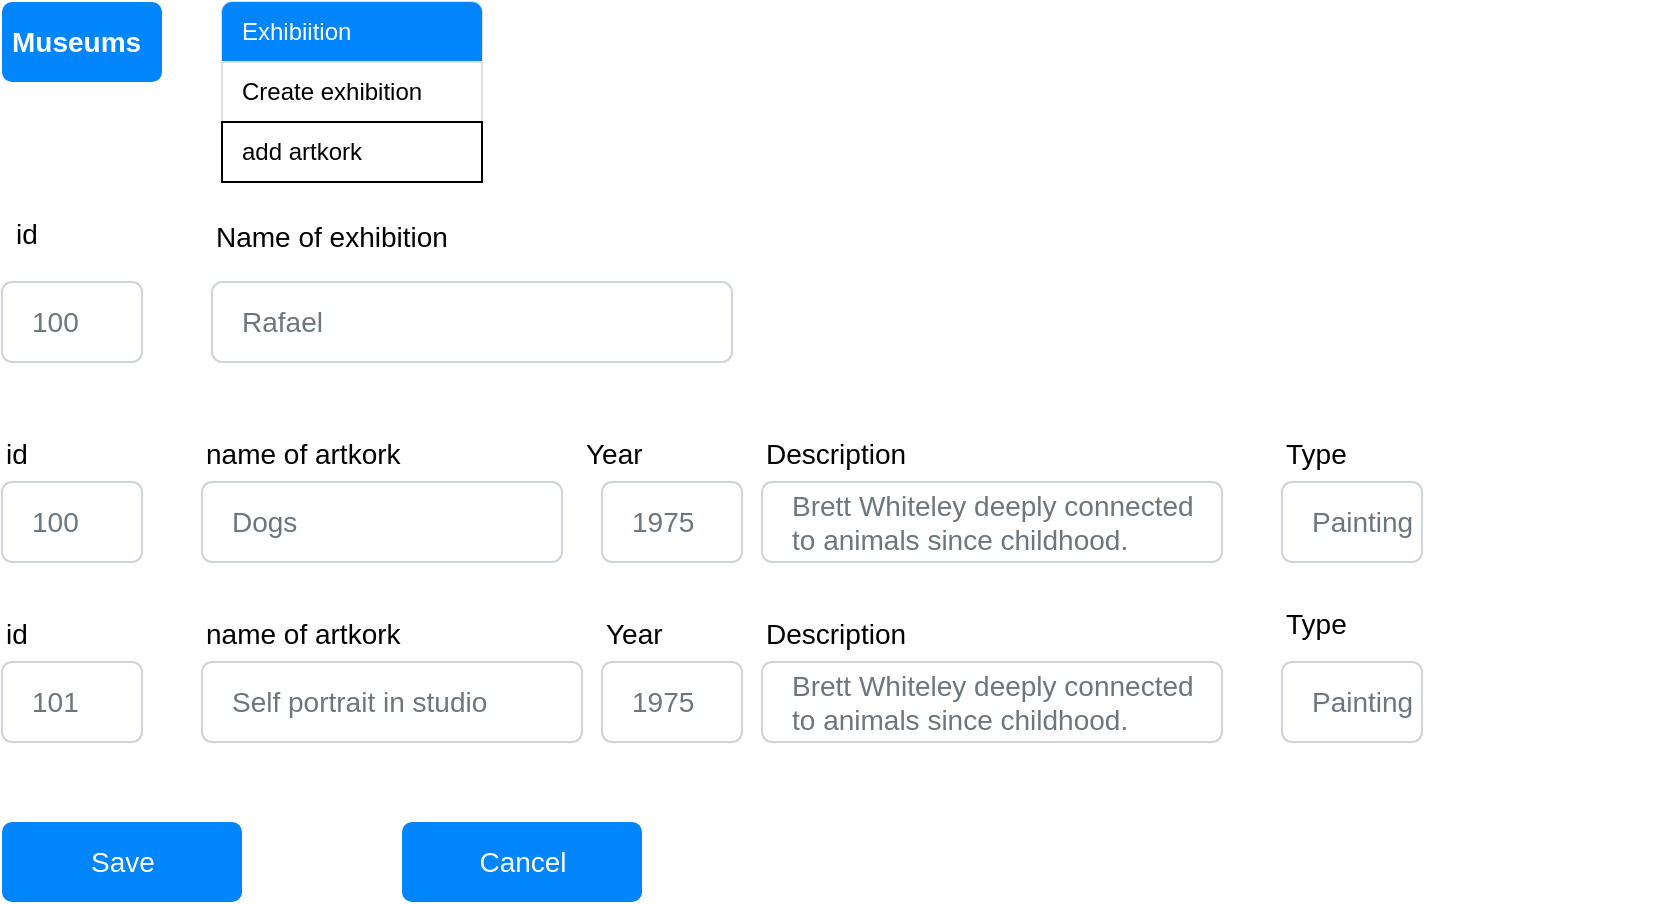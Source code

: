 <mxfile version="18.0.7" type="github">
  <diagram id="9KcUxUaSktusvVjR58gS" name="Page-1">
    <mxGraphModel dx="1422" dy="762" grid="1" gridSize="10" guides="1" tooltips="1" connect="1" arrows="1" fold="1" page="1" pageScale="1" pageWidth="1100" pageHeight="850" math="0" shadow="0">
      <root>
        <mxCell id="0" />
        <mxCell id="1" parent="0" />
        <mxCell id="il0zhyKihZIhzKUbigZC-1" value="Museums" style="html=1;shadow=0;dashed=0;shape=mxgraph.bootstrap.rrect;rSize=5;strokeColor=none;strokeWidth=1;fillColor=#0085FC;fontColor=#FFFFFF;whiteSpace=wrap;align=left;verticalAlign=middle;spacingLeft=0;fontStyle=1;fontSize=14;spacing=5;" vertex="1" parent="1">
          <mxGeometry x="190" y="100" width="80" height="40" as="geometry" />
        </mxCell>
        <mxCell id="il0zhyKihZIhzKUbigZC-2" value="" style="html=1;shadow=0;dashed=0;shape=mxgraph.bootstrap.rrect;rSize=5;strokeColor=#DFDFDF;html=1;whiteSpace=wrap;fillColor=#FFFFFF;fontColor=#000000;" vertex="1" parent="1">
          <mxGeometry x="300" y="100" width="130" height="60" as="geometry" />
        </mxCell>
        <mxCell id="il0zhyKihZIhzKUbigZC-3" value="Exhibiition" style="html=1;shadow=0;dashed=0;shape=mxgraph.bootstrap.topButton;rSize=5;strokeColor=none;fillColor=#0085FC;fontColor=#ffffff;perimeter=none;whiteSpace=wrap;resizeWidth=1;align=left;spacing=10;" vertex="1" parent="il0zhyKihZIhzKUbigZC-2">
          <mxGeometry width="130" height="30" relative="1" as="geometry" />
        </mxCell>
        <mxCell id="il0zhyKihZIhzKUbigZC-4" value="Create exhibition" style="strokeColor=inherit;fillColor=inherit;gradientColor=inherit;fontColor=inherit;html=1;shadow=0;dashed=0;perimeter=none;whiteSpace=wrap;resizeWidth=1;align=left;spacing=10;" vertex="1" parent="il0zhyKihZIhzKUbigZC-2">
          <mxGeometry width="130" height="30" relative="1" as="geometry">
            <mxPoint y="30" as="offset" />
          </mxGeometry>
        </mxCell>
        <mxCell id="il0zhyKihZIhzKUbigZC-8" value="Name of exhibition&#xa;" style="fillColor=none;strokeColor=none;align=left;fontSize=14;" vertex="1" parent="1">
          <mxGeometry x="295" y="210" width="100" height="30" as="geometry" />
        </mxCell>
        <mxCell id="il0zhyKihZIhzKUbigZC-9" value="Rafael" style="html=1;shadow=0;dashed=0;shape=mxgraph.bootstrap.rrect;rSize=5;fillColor=#ffffff;strokeColor=#CED4DA;align=left;spacing=15;fontSize=14;fontColor=#6C767D;" vertex="1" parent="1">
          <mxGeometry x="295" y="240" width="260" height="40" as="geometry" />
        </mxCell>
        <mxCell id="il0zhyKihZIhzKUbigZC-16" value="100" style="html=1;shadow=0;dashed=0;shape=mxgraph.bootstrap.rrect;rSize=5;fillColor=#ffffff;strokeColor=#CED4DA;align=left;spacing=15;fontSize=14;fontColor=#6C767D;" vertex="1" parent="1">
          <mxGeometry x="190" y="340" width="70" height="40" as="geometry" />
        </mxCell>
        <mxCell id="il0zhyKihZIhzKUbigZC-21" value="name of artkork" style="fillColor=none;strokeColor=none;align=left;fontSize=14;" vertex="1" parent="1">
          <mxGeometry x="290" y="310" width="190" height="30" as="geometry" />
        </mxCell>
        <mxCell id="il0zhyKihZIhzKUbigZC-24" value="Save" style="html=1;shadow=0;dashed=0;shape=mxgraph.bootstrap.rrect;rSize=5;fillColor=#0085FC;strokeColor=none;align=center;spacing=15;fontSize=14;fontColor=#ffffff;" vertex="1" parent="1">
          <mxGeometry x="190" y="510" width="120" height="40" as="geometry" />
        </mxCell>
        <mxCell id="il0zhyKihZIhzKUbigZC-26" value="add artkork" style="strokeColor=inherit;fillColor=inherit;gradientColor=inherit;fontColor=inherit;html=1;shadow=0;dashed=0;perimeter=none;whiteSpace=wrap;resizeWidth=1;align=left;spacing=10;" vertex="1" parent="1">
          <mxGeometry x="300" y="160" width="130" height="30" as="geometry" />
        </mxCell>
        <mxCell id="il0zhyKihZIhzKUbigZC-28" value="Dogs" style="html=1;shadow=0;dashed=0;shape=mxgraph.bootstrap.rrect;rSize=5;fillColor=#ffffff;strokeColor=#CED4DA;align=left;spacing=15;fontSize=14;fontColor=#6C767D;" vertex="1" parent="1">
          <mxGeometry x="290" y="340" width="180" height="40" as="geometry" />
        </mxCell>
        <mxCell id="il0zhyKihZIhzKUbigZC-30" value="id " style="fillColor=none;strokeColor=none;align=left;fontSize=14;" vertex="1" parent="1">
          <mxGeometry x="190" y="310" width="100" height="30" as="geometry" />
        </mxCell>
        <mxCell id="il0zhyKihZIhzKUbigZC-31" value="100" style="html=1;shadow=0;dashed=0;shape=mxgraph.bootstrap.rrect;rSize=5;fillColor=#ffffff;strokeColor=#CED4DA;align=left;spacing=15;fontSize=14;fontColor=#6C767D;" vertex="1" parent="1">
          <mxGeometry x="190" y="240" width="70" height="40" as="geometry" />
        </mxCell>
        <mxCell id="il0zhyKihZIhzKUbigZC-32" value="id " style="fillColor=none;strokeColor=none;align=left;fontSize=14;" vertex="1" parent="1">
          <mxGeometry x="195" y="200" width="100" height="30" as="geometry" />
        </mxCell>
        <mxCell id="il0zhyKihZIhzKUbigZC-34" value="Year" style="fillColor=none;strokeColor=none;align=left;fontSize=14;" vertex="1" parent="1">
          <mxGeometry x="480" y="310" width="190" height="30" as="geometry" />
        </mxCell>
        <mxCell id="il0zhyKihZIhzKUbigZC-35" value="1975" style="html=1;shadow=0;dashed=0;shape=mxgraph.bootstrap.rrect;rSize=5;fillColor=#ffffff;strokeColor=#CED4DA;align=left;spacing=15;fontSize=14;fontColor=#6C767D;" vertex="1" parent="1">
          <mxGeometry x="490" y="340" width="70" height="40" as="geometry" />
        </mxCell>
        <mxCell id="il0zhyKihZIhzKUbigZC-36" value="Brett Whiteley deeply connected &lt;br&gt;to animals since childhood." style="html=1;shadow=0;dashed=0;shape=mxgraph.bootstrap.rrect;rSize=5;fillColor=#ffffff;strokeColor=#CED4DA;align=left;spacing=15;fontSize=14;fontColor=#6C767D;" vertex="1" parent="1">
          <mxGeometry x="570" y="340" width="230" height="40" as="geometry" />
        </mxCell>
        <mxCell id="il0zhyKihZIhzKUbigZC-37" value="Description" style="fillColor=none;strokeColor=none;align=left;fontSize=14;" vertex="1" parent="1">
          <mxGeometry x="570" y="310" width="190" height="30" as="geometry" />
        </mxCell>
        <mxCell id="il0zhyKihZIhzKUbigZC-38" value="Type" style="fillColor=none;strokeColor=none;align=left;fontSize=14;" vertex="1" parent="1">
          <mxGeometry x="830" y="310" width="190" height="30" as="geometry" />
        </mxCell>
        <mxCell id="il0zhyKihZIhzKUbigZC-39" value="Painting" style="html=1;shadow=0;dashed=0;shape=mxgraph.bootstrap.rrect;rSize=5;fillColor=#ffffff;strokeColor=#CED4DA;align=left;spacing=15;fontSize=14;fontColor=#6C767D;" vertex="1" parent="1">
          <mxGeometry x="830" y="340" width="70" height="40" as="geometry" />
        </mxCell>
        <mxCell id="il0zhyKihZIhzKUbigZC-40" value="101" style="html=1;shadow=0;dashed=0;shape=mxgraph.bootstrap.rrect;rSize=5;fillColor=#ffffff;strokeColor=#CED4DA;align=left;spacing=15;fontSize=14;fontColor=#6C767D;" vertex="1" parent="1">
          <mxGeometry x="190" y="430" width="70" height="40" as="geometry" />
        </mxCell>
        <mxCell id="il0zhyKihZIhzKUbigZC-41" value="name of artkork" style="fillColor=none;strokeColor=none;align=left;fontSize=14;" vertex="1" parent="1">
          <mxGeometry x="290" y="400" width="190" height="30" as="geometry" />
        </mxCell>
        <mxCell id="il0zhyKihZIhzKUbigZC-42" value="Self portrait in studio" style="html=1;shadow=0;dashed=0;shape=mxgraph.bootstrap.rrect;rSize=5;fillColor=#ffffff;strokeColor=#CED4DA;align=left;spacing=15;fontSize=14;fontColor=#6C767D;" vertex="1" parent="1">
          <mxGeometry x="290" y="430" width="190" height="40" as="geometry" />
        </mxCell>
        <mxCell id="il0zhyKihZIhzKUbigZC-43" value="id " style="fillColor=none;strokeColor=none;align=left;fontSize=14;" vertex="1" parent="1">
          <mxGeometry x="190" y="400" width="100" height="30" as="geometry" />
        </mxCell>
        <mxCell id="il0zhyKihZIhzKUbigZC-44" value="Year" style="fillColor=none;strokeColor=none;align=left;fontSize=14;" vertex="1" parent="1">
          <mxGeometry x="490" y="400" width="190" height="30" as="geometry" />
        </mxCell>
        <mxCell id="il0zhyKihZIhzKUbigZC-45" value="1975" style="html=1;shadow=0;dashed=0;shape=mxgraph.bootstrap.rrect;rSize=5;fillColor=#ffffff;strokeColor=#CED4DA;align=left;spacing=15;fontSize=14;fontColor=#6C767D;" vertex="1" parent="1">
          <mxGeometry x="490" y="430" width="70" height="40" as="geometry" />
        </mxCell>
        <mxCell id="il0zhyKihZIhzKUbigZC-46" value="Brett Whiteley deeply connected &lt;br&gt;to animals since childhood." style="html=1;shadow=0;dashed=0;shape=mxgraph.bootstrap.rrect;rSize=5;fillColor=#ffffff;strokeColor=#CED4DA;align=left;spacing=15;fontSize=14;fontColor=#6C767D;" vertex="1" parent="1">
          <mxGeometry x="570" y="430" width="230" height="40" as="geometry" />
        </mxCell>
        <mxCell id="il0zhyKihZIhzKUbigZC-47" value="Description" style="fillColor=none;strokeColor=none;align=left;fontSize=14;" vertex="1" parent="1">
          <mxGeometry x="570" y="400" width="190" height="30" as="geometry" />
        </mxCell>
        <mxCell id="il0zhyKihZIhzKUbigZC-48" value="Type" style="fillColor=none;strokeColor=none;align=left;fontSize=14;" vertex="1" parent="1">
          <mxGeometry x="830" y="395" width="190" height="30" as="geometry" />
        </mxCell>
        <mxCell id="il0zhyKihZIhzKUbigZC-49" value="Painting" style="html=1;shadow=0;dashed=0;shape=mxgraph.bootstrap.rrect;rSize=5;fillColor=#ffffff;strokeColor=#CED4DA;align=left;spacing=15;fontSize=14;fontColor=#6C767D;" vertex="1" parent="1">
          <mxGeometry x="830" y="430" width="70" height="40" as="geometry" />
        </mxCell>
        <mxCell id="il0zhyKihZIhzKUbigZC-50" value="Cancel" style="html=1;shadow=0;dashed=0;shape=mxgraph.bootstrap.rrect;rSize=5;fillColor=#0085FC;strokeColor=none;align=center;spacing=15;fontSize=14;fontColor=#ffffff;" vertex="1" parent="1">
          <mxGeometry x="390" y="510" width="120" height="40" as="geometry" />
        </mxCell>
      </root>
    </mxGraphModel>
  </diagram>
</mxfile>
